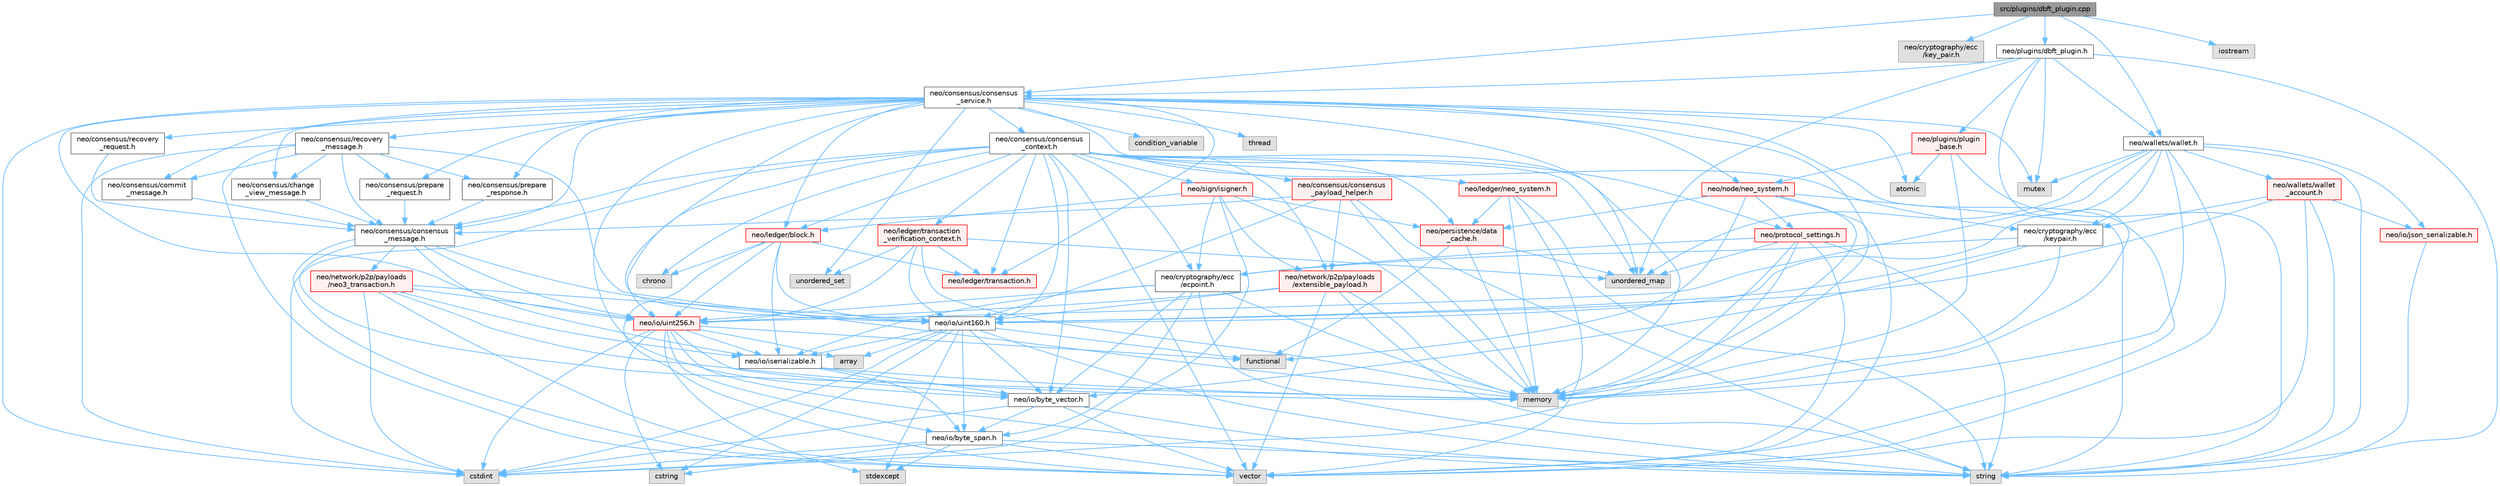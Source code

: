 digraph "src/plugins/dbft_plugin.cpp"
{
 // LATEX_PDF_SIZE
  bgcolor="transparent";
  edge [fontname=Helvetica,fontsize=10,labelfontname=Helvetica,labelfontsize=10];
  node [fontname=Helvetica,fontsize=10,shape=box,height=0.2,width=0.4];
  Node1 [id="Node000001",label="src/plugins/dbft_plugin.cpp",height=0.2,width=0.4,color="gray40", fillcolor="grey60", style="filled", fontcolor="black",tooltip=" "];
  Node1 -> Node2 [id="edge1_Node000001_Node000002",color="steelblue1",style="solid",tooltip=" "];
  Node2 [id="Node000002",label="neo/consensus/consensus\l_service.h",height=0.2,width=0.4,color="grey40", fillcolor="white", style="filled",URL="$consensus__service_8h.html",tooltip=" "];
  Node2 -> Node3 [id="edge2_Node000002_Node000003",color="steelblue1",style="solid",tooltip=" "];
  Node3 [id="Node000003",label="neo/consensus/change\l_view_message.h",height=0.2,width=0.4,color="grey40", fillcolor="white", style="filled",URL="$change__view__message_8h.html",tooltip=" "];
  Node3 -> Node4 [id="edge3_Node000003_Node000004",color="steelblue1",style="solid",tooltip=" "];
  Node4 [id="Node000004",label="neo/consensus/consensus\l_message.h",height=0.2,width=0.4,color="grey40", fillcolor="white", style="filled",URL="$consensus__message_8h.html",tooltip=" "];
  Node4 -> Node5 [id="edge4_Node000004_Node000005",color="steelblue1",style="solid",tooltip=" "];
  Node5 [id="Node000005",label="neo/io/iserializable.h",height=0.2,width=0.4,color="grey40", fillcolor="white", style="filled",URL="$iserializable_8h.html",tooltip=" "];
  Node5 -> Node6 [id="edge5_Node000005_Node000006",color="steelblue1",style="solid",tooltip=" "];
  Node6 [id="Node000006",label="neo/io/byte_span.h",height=0.2,width=0.4,color="grey40", fillcolor="white", style="filled",URL="$io_2byte__span_8h.html",tooltip=" "];
  Node6 -> Node7 [id="edge6_Node000006_Node000007",color="steelblue1",style="solid",tooltip=" "];
  Node7 [id="Node000007",label="cstdint",height=0.2,width=0.4,color="grey60", fillcolor="#E0E0E0", style="filled",tooltip=" "];
  Node6 -> Node8 [id="edge7_Node000006_Node000008",color="steelblue1",style="solid",tooltip=" "];
  Node8 [id="Node000008",label="cstring",height=0.2,width=0.4,color="grey60", fillcolor="#E0E0E0", style="filled",tooltip=" "];
  Node6 -> Node9 [id="edge8_Node000006_Node000009",color="steelblue1",style="solid",tooltip=" "];
  Node9 [id="Node000009",label="stdexcept",height=0.2,width=0.4,color="grey60", fillcolor="#E0E0E0", style="filled",tooltip=" "];
  Node6 -> Node10 [id="edge9_Node000006_Node000010",color="steelblue1",style="solid",tooltip=" "];
  Node10 [id="Node000010",label="string",height=0.2,width=0.4,color="grey60", fillcolor="#E0E0E0", style="filled",tooltip=" "];
  Node6 -> Node11 [id="edge10_Node000006_Node000011",color="steelblue1",style="solid",tooltip=" "];
  Node11 [id="Node000011",label="vector",height=0.2,width=0.4,color="grey60", fillcolor="#E0E0E0", style="filled",tooltip=" "];
  Node5 -> Node12 [id="edge11_Node000005_Node000012",color="steelblue1",style="solid",tooltip=" "];
  Node12 [id="Node000012",label="neo/io/byte_vector.h",height=0.2,width=0.4,color="grey40", fillcolor="white", style="filled",URL="$io_2byte__vector_8h.html",tooltip=" "];
  Node12 -> Node6 [id="edge12_Node000012_Node000006",color="steelblue1",style="solid",tooltip=" "];
  Node12 -> Node7 [id="edge13_Node000012_Node000007",color="steelblue1",style="solid",tooltip=" "];
  Node12 -> Node10 [id="edge14_Node000012_Node000010",color="steelblue1",style="solid",tooltip=" "];
  Node12 -> Node11 [id="edge15_Node000012_Node000011",color="steelblue1",style="solid",tooltip=" "];
  Node5 -> Node13 [id="edge16_Node000005_Node000013",color="steelblue1",style="solid",tooltip=" "];
  Node13 [id="Node000013",label="memory",height=0.2,width=0.4,color="grey60", fillcolor="#E0E0E0", style="filled",tooltip=" "];
  Node4 -> Node14 [id="edge17_Node000004_Node000014",color="steelblue1",style="solid",tooltip=" "];
  Node14 [id="Node000014",label="neo/io/uint160.h",height=0.2,width=0.4,color="grey40", fillcolor="white", style="filled",URL="$uint160_8h.html",tooltip=" "];
  Node14 -> Node6 [id="edge18_Node000014_Node000006",color="steelblue1",style="solid",tooltip=" "];
  Node14 -> Node12 [id="edge19_Node000014_Node000012",color="steelblue1",style="solid",tooltip=" "];
  Node14 -> Node5 [id="edge20_Node000014_Node000005",color="steelblue1",style="solid",tooltip=" "];
  Node14 -> Node15 [id="edge21_Node000014_Node000015",color="steelblue1",style="solid",tooltip=" "];
  Node15 [id="Node000015",label="array",height=0.2,width=0.4,color="grey60", fillcolor="#E0E0E0", style="filled",tooltip=" "];
  Node14 -> Node7 [id="edge22_Node000014_Node000007",color="steelblue1",style="solid",tooltip=" "];
  Node14 -> Node8 [id="edge23_Node000014_Node000008",color="steelblue1",style="solid",tooltip=" "];
  Node14 -> Node16 [id="edge24_Node000014_Node000016",color="steelblue1",style="solid",tooltip=" "];
  Node16 [id="Node000016",label="functional",height=0.2,width=0.4,color="grey60", fillcolor="#E0E0E0", style="filled",tooltip=" "];
  Node14 -> Node9 [id="edge25_Node000014_Node000009",color="steelblue1",style="solid",tooltip=" "];
  Node14 -> Node10 [id="edge26_Node000014_Node000010",color="steelblue1",style="solid",tooltip=" "];
  Node4 -> Node17 [id="edge27_Node000004_Node000017",color="steelblue1",style="solid",tooltip=" "];
  Node17 [id="Node000017",label="neo/io/uint256.h",height=0.2,width=0.4,color="red", fillcolor="#FFF0F0", style="filled",URL="$uint256_8h.html",tooltip=" "];
  Node17 -> Node6 [id="edge28_Node000017_Node000006",color="steelblue1",style="solid",tooltip=" "];
  Node17 -> Node12 [id="edge29_Node000017_Node000012",color="steelblue1",style="solid",tooltip=" "];
  Node17 -> Node5 [id="edge30_Node000017_Node000005",color="steelblue1",style="solid",tooltip=" "];
  Node17 -> Node15 [id="edge31_Node000017_Node000015",color="steelblue1",style="solid",tooltip=" "];
  Node17 -> Node7 [id="edge32_Node000017_Node000007",color="steelblue1",style="solid",tooltip=" "];
  Node17 -> Node8 [id="edge33_Node000017_Node000008",color="steelblue1",style="solid",tooltip=" "];
  Node17 -> Node16 [id="edge34_Node000017_Node000016",color="steelblue1",style="solid",tooltip=" "];
  Node17 -> Node9 [id="edge35_Node000017_Node000009",color="steelblue1",style="solid",tooltip=" "];
  Node17 -> Node10 [id="edge36_Node000017_Node000010",color="steelblue1",style="solid",tooltip=" "];
  Node4 -> Node19 [id="edge37_Node000004_Node000019",color="steelblue1",style="solid",tooltip=" "];
  Node19 [id="Node000019",label="neo/network/p2p/payloads\l/neo3_transaction.h",height=0.2,width=0.4,color="red", fillcolor="#FFF0F0", style="filled",URL="$neo3__transaction_8h.html",tooltip=" "];
  Node19 -> Node5 [id="edge38_Node000019_Node000005",color="steelblue1",style="solid",tooltip=" "];
  Node19 -> Node14 [id="edge39_Node000019_Node000014",color="steelblue1",style="solid",tooltip=" "];
  Node19 -> Node17 [id="edge40_Node000019_Node000017",color="steelblue1",style="solid",tooltip=" "];
  Node19 -> Node7 [id="edge41_Node000019_Node000007",color="steelblue1",style="solid",tooltip=" "];
  Node19 -> Node13 [id="edge42_Node000019_Node000013",color="steelblue1",style="solid",tooltip=" "];
  Node19 -> Node11 [id="edge43_Node000019_Node000011",color="steelblue1",style="solid",tooltip=" "];
  Node4 -> Node13 [id="edge44_Node000004_Node000013",color="steelblue1",style="solid",tooltip=" "];
  Node4 -> Node11 [id="edge45_Node000004_Node000011",color="steelblue1",style="solid",tooltip=" "];
  Node2 -> Node64 [id="edge46_Node000002_Node000064",color="steelblue1",style="solid",tooltip=" "];
  Node64 [id="Node000064",label="neo/consensus/commit\l_message.h",height=0.2,width=0.4,color="grey40", fillcolor="white", style="filled",URL="$commit__message_8h.html",tooltip=" "];
  Node64 -> Node4 [id="edge47_Node000064_Node000004",color="steelblue1",style="solid",tooltip=" "];
  Node2 -> Node65 [id="edge48_Node000002_Node000065",color="steelblue1",style="solid",tooltip=" "];
  Node65 [id="Node000065",label="neo/consensus/consensus\l_context.h",height=0.2,width=0.4,color="grey40", fillcolor="white", style="filled",URL="$consensus__context_8h.html",tooltip=" "];
  Node65 -> Node4 [id="edge49_Node000065_Node000004",color="steelblue1",style="solid",tooltip=" "];
  Node65 -> Node66 [id="edge50_Node000065_Node000066",color="steelblue1",style="solid",tooltip=" "];
  Node66 [id="Node000066",label="neo/consensus/consensus\l_payload_helper.h",height=0.2,width=0.4,color="red", fillcolor="#FFF0F0", style="filled",URL="$consensus__payload__helper_8h.html",tooltip=" "];
  Node66 -> Node4 [id="edge51_Node000066_Node000004",color="steelblue1",style="solid",tooltip=" "];
  Node66 -> Node14 [id="edge52_Node000066_Node000014",color="steelblue1",style="solid",tooltip=" "];
  Node66 -> Node68 [id="edge53_Node000066_Node000068",color="steelblue1",style="solid",tooltip=" "];
  Node68 [id="Node000068",label="neo/network/p2p/payloads\l/extensible_payload.h",height=0.2,width=0.4,color="red", fillcolor="#FFF0F0", style="filled",URL="$p2p_2payloads_2extensible__payload_8h.html",tooltip=" "];
  Node68 -> Node14 [id="edge54_Node000068_Node000014",color="steelblue1",style="solid",tooltip=" "];
  Node68 -> Node17 [id="edge55_Node000068_Node000017",color="steelblue1",style="solid",tooltip=" "];
  Node68 -> Node13 [id="edge56_Node000068_Node000013",color="steelblue1",style="solid",tooltip=" "];
  Node68 -> Node10 [id="edge57_Node000068_Node000010",color="steelblue1",style="solid",tooltip=" "];
  Node68 -> Node11 [id="edge58_Node000068_Node000011",color="steelblue1",style="solid",tooltip=" "];
  Node66 -> Node13 [id="edge59_Node000066_Node000013",color="steelblue1",style="solid",tooltip=" "];
  Node66 -> Node10 [id="edge60_Node000066_Node000010",color="steelblue1",style="solid",tooltip=" "];
  Node65 -> Node49 [id="edge61_Node000065_Node000049",color="steelblue1",style="solid",tooltip=" "];
  Node49 [id="Node000049",label="neo/cryptography/ecc\l/ecpoint.h",height=0.2,width=0.4,color="grey40", fillcolor="white", style="filled",URL="$ecpoint_8h.html",tooltip=" "];
  Node49 -> Node6 [id="edge62_Node000049_Node000006",color="steelblue1",style="solid",tooltip=" "];
  Node49 -> Node12 [id="edge63_Node000049_Node000012",color="steelblue1",style="solid",tooltip=" "];
  Node49 -> Node5 [id="edge64_Node000049_Node000005",color="steelblue1",style="solid",tooltip=" "];
  Node49 -> Node17 [id="edge65_Node000049_Node000017",color="steelblue1",style="solid",tooltip=" "];
  Node49 -> Node13 [id="edge66_Node000049_Node000013",color="steelblue1",style="solid",tooltip=" "];
  Node49 -> Node10 [id="edge67_Node000049_Node000010",color="steelblue1",style="solid",tooltip=" "];
  Node65 -> Node12 [id="edge68_Node000065_Node000012",color="steelblue1",style="solid",tooltip=" "];
  Node65 -> Node14 [id="edge69_Node000065_Node000014",color="steelblue1",style="solid",tooltip=" "];
  Node65 -> Node17 [id="edge70_Node000065_Node000017",color="steelblue1",style="solid",tooltip=" "];
  Node65 -> Node70 [id="edge71_Node000065_Node000070",color="steelblue1",style="solid",tooltip=" "];
  Node70 [id="Node000070",label="neo/ledger/block.h",height=0.2,width=0.4,color="red", fillcolor="#FFF0F0", style="filled",URL="$ledger_2block_8h.html",tooltip=" "];
  Node70 -> Node5 [id="edge72_Node000070_Node000005",color="steelblue1",style="solid",tooltip=" "];
  Node70 -> Node14 [id="edge73_Node000070_Node000014",color="steelblue1",style="solid",tooltip=" "];
  Node70 -> Node17 [id="edge74_Node000070_Node000017",color="steelblue1",style="solid",tooltip=" "];
  Node70 -> Node72 [id="edge75_Node000070_Node000072",color="steelblue1",style="solid",tooltip=" "];
  Node72 [id="Node000072",label="neo/ledger/transaction.h",height=0.2,width=0.4,color="red", fillcolor="#FFF0F0", style="filled",URL="$ledger_2transaction_8h.html",tooltip=" "];
  Node70 -> Node74 [id="edge76_Node000070_Node000074",color="steelblue1",style="solid",tooltip=" "];
  Node74 [id="Node000074",label="chrono",height=0.2,width=0.4,color="grey60", fillcolor="#E0E0E0", style="filled",tooltip=" "];
  Node70 -> Node11 [id="edge77_Node000070_Node000011",color="steelblue1",style="solid",tooltip=" "];
  Node65 -> Node75 [id="edge78_Node000065_Node000075",color="steelblue1",style="solid",tooltip=" "];
  Node75 [id="Node000075",label="neo/ledger/neo_system.h",height=0.2,width=0.4,color="red", fillcolor="#FFF0F0", style="filled",URL="$ledger_2neo__system_8h.html",tooltip=" "];
  Node75 -> Node81 [id="edge79_Node000075_Node000081",color="steelblue1",style="solid",tooltip=" "];
  Node81 [id="Node000081",label="neo/persistence/data\l_cache.h",height=0.2,width=0.4,color="red", fillcolor="#FFF0F0", style="filled",URL="$data__cache_8h.html",tooltip=" "];
  Node81 -> Node16 [id="edge80_Node000081_Node000016",color="steelblue1",style="solid",tooltip=" "];
  Node81 -> Node13 [id="edge81_Node000081_Node000013",color="steelblue1",style="solid",tooltip=" "];
  Node81 -> Node33 [id="edge82_Node000081_Node000033",color="steelblue1",style="solid",tooltip=" "];
  Node33 [id="Node000033",label="unordered_map",height=0.2,width=0.4,color="grey60", fillcolor="#E0E0E0", style="filled",tooltip=" "];
  Node75 -> Node13 [id="edge83_Node000075_Node000013",color="steelblue1",style="solid",tooltip=" "];
  Node75 -> Node10 [id="edge84_Node000075_Node000010",color="steelblue1",style="solid",tooltip=" "];
  Node75 -> Node11 [id="edge85_Node000075_Node000011",color="steelblue1",style="solid",tooltip=" "];
  Node65 -> Node72 [id="edge86_Node000065_Node000072",color="steelblue1",style="solid",tooltip=" "];
  Node65 -> Node135 [id="edge87_Node000065_Node000135",color="steelblue1",style="solid",tooltip=" "];
  Node135 [id="Node000135",label="neo/ledger/transaction\l_verification_context.h",height=0.2,width=0.4,color="red", fillcolor="#FFF0F0", style="filled",URL="$transaction__verification__context_8h.html",tooltip=" "];
  Node135 -> Node14 [id="edge88_Node000135_Node000014",color="steelblue1",style="solid",tooltip=" "];
  Node135 -> Node17 [id="edge89_Node000135_Node000017",color="steelblue1",style="solid",tooltip=" "];
  Node135 -> Node72 [id="edge90_Node000135_Node000072",color="steelblue1",style="solid",tooltip=" "];
  Node135 -> Node13 [id="edge91_Node000135_Node000013",color="steelblue1",style="solid",tooltip=" "];
  Node135 -> Node33 [id="edge92_Node000135_Node000033",color="steelblue1",style="solid",tooltip=" "];
  Node135 -> Node116 [id="edge93_Node000135_Node000116",color="steelblue1",style="solid",tooltip=" "];
  Node116 [id="Node000116",label="unordered_set",height=0.2,width=0.4,color="grey60", fillcolor="#E0E0E0", style="filled",tooltip=" "];
  Node65 -> Node68 [id="edge94_Node000065_Node000068",color="steelblue1",style="solid",tooltip=" "];
  Node65 -> Node81 [id="edge95_Node000065_Node000081",color="steelblue1",style="solid",tooltip=" "];
  Node65 -> Node99 [id="edge96_Node000065_Node000099",color="steelblue1",style="solid",tooltip=" "];
  Node99 [id="Node000099",label="neo/protocol_settings.h",height=0.2,width=0.4,color="red", fillcolor="#FFF0F0", style="filled",URL="$protocol__settings_8h.html",tooltip=" "];
  Node99 -> Node49 [id="edge97_Node000099_Node000049",color="steelblue1",style="solid",tooltip=" "];
  Node99 -> Node7 [id="edge98_Node000099_Node000007",color="steelblue1",style="solid",tooltip=" "];
  Node99 -> Node13 [id="edge99_Node000099_Node000013",color="steelblue1",style="solid",tooltip=" "];
  Node99 -> Node10 [id="edge100_Node000099_Node000010",color="steelblue1",style="solid",tooltip=" "];
  Node99 -> Node33 [id="edge101_Node000099_Node000033",color="steelblue1",style="solid",tooltip=" "];
  Node99 -> Node11 [id="edge102_Node000099_Node000011",color="steelblue1",style="solid",tooltip=" "];
  Node65 -> Node136 [id="edge103_Node000065_Node000136",color="steelblue1",style="solid",tooltip=" "];
  Node136 [id="Node000136",label="neo/sign/isigner.h",height=0.2,width=0.4,color="red", fillcolor="#FFF0F0", style="filled",URL="$isigner_8h.html",tooltip=" "];
  Node136 -> Node49 [id="edge104_Node000136_Node000049",color="steelblue1",style="solid",tooltip=" "];
  Node136 -> Node70 [id="edge105_Node000136_Node000070",color="steelblue1",style="solid",tooltip=" "];
  Node136 -> Node68 [id="edge106_Node000136_Node000068",color="steelblue1",style="solid",tooltip=" "];
  Node136 -> Node81 [id="edge107_Node000136_Node000081",color="steelblue1",style="solid",tooltip=" "];
  Node136 -> Node7 [id="edge108_Node000136_Node000007",color="steelblue1",style="solid",tooltip=" "];
  Node136 -> Node13 [id="edge109_Node000136_Node000013",color="steelblue1",style="solid",tooltip=" "];
  Node65 -> Node74 [id="edge110_Node000065_Node000074",color="steelblue1",style="solid",tooltip=" "];
  Node65 -> Node7 [id="edge111_Node000065_Node000007",color="steelblue1",style="solid",tooltip=" "];
  Node65 -> Node13 [id="edge112_Node000065_Node000013",color="steelblue1",style="solid",tooltip=" "];
  Node65 -> Node33 [id="edge113_Node000065_Node000033",color="steelblue1",style="solid",tooltip=" "];
  Node65 -> Node11 [id="edge114_Node000065_Node000011",color="steelblue1",style="solid",tooltip=" "];
  Node2 -> Node4 [id="edge115_Node000002_Node000004",color="steelblue1",style="solid",tooltip=" "];
  Node2 -> Node137 [id="edge116_Node000002_Node000137",color="steelblue1",style="solid",tooltip=" "];
  Node137 [id="Node000137",label="neo/consensus/prepare\l_request.h",height=0.2,width=0.4,color="grey40", fillcolor="white", style="filled",URL="$prepare__request_8h.html",tooltip=" "];
  Node137 -> Node4 [id="edge117_Node000137_Node000004",color="steelblue1",style="solid",tooltip=" "];
  Node2 -> Node138 [id="edge118_Node000002_Node000138",color="steelblue1",style="solid",tooltip=" "];
  Node138 [id="Node000138",label="neo/consensus/prepare\l_response.h",height=0.2,width=0.4,color="grey40", fillcolor="white", style="filled",URL="$prepare__response_8h.html",tooltip=" "];
  Node138 -> Node4 [id="edge119_Node000138_Node000004",color="steelblue1",style="solid",tooltip=" "];
  Node2 -> Node139 [id="edge120_Node000002_Node000139",color="steelblue1",style="solid",tooltip=" "];
  Node139 [id="Node000139",label="neo/consensus/recovery\l_message.h",height=0.2,width=0.4,color="grey40", fillcolor="white", style="filled",URL="$recovery__message_8h.html",tooltip=" "];
  Node139 -> Node3 [id="edge121_Node000139_Node000003",color="steelblue1",style="solid",tooltip=" "];
  Node139 -> Node64 [id="edge122_Node000139_Node000064",color="steelblue1",style="solid",tooltip=" "];
  Node139 -> Node4 [id="edge123_Node000139_Node000004",color="steelblue1",style="solid",tooltip=" "];
  Node139 -> Node137 [id="edge124_Node000139_Node000137",color="steelblue1",style="solid",tooltip=" "];
  Node139 -> Node138 [id="edge125_Node000139_Node000138",color="steelblue1",style="solid",tooltip=" "];
  Node139 -> Node7 [id="edge126_Node000139_Node000007",color="steelblue1",style="solid",tooltip=" "];
  Node139 -> Node13 [id="edge127_Node000139_Node000013",color="steelblue1",style="solid",tooltip=" "];
  Node139 -> Node11 [id="edge128_Node000139_Node000011",color="steelblue1",style="solid",tooltip=" "];
  Node2 -> Node140 [id="edge129_Node000002_Node000140",color="steelblue1",style="solid",tooltip=" "];
  Node140 [id="Node000140",label="neo/consensus/recovery\l_request.h",height=0.2,width=0.4,color="grey40", fillcolor="white", style="filled",URL="$recovery__request_8h.html",tooltip=" "];
  Node140 -> Node4 [id="edge130_Node000140_Node000004",color="steelblue1",style="solid",tooltip=" "];
  Node2 -> Node141 [id="edge131_Node000002_Node000141",color="steelblue1",style="solid",tooltip=" "];
  Node141 [id="Node000141",label="neo/cryptography/ecc\l/keypair.h",height=0.2,width=0.4,color="grey40", fillcolor="white", style="filled",URL="$keypair_8h.html",tooltip=" "];
  Node141 -> Node49 [id="edge132_Node000141_Node000049",color="steelblue1",style="solid",tooltip=" "];
  Node141 -> Node12 [id="edge133_Node000141_Node000012",color="steelblue1",style="solid",tooltip=" "];
  Node141 -> Node14 [id="edge134_Node000141_Node000014",color="steelblue1",style="solid",tooltip=" "];
  Node141 -> Node13 [id="edge135_Node000141_Node000013",color="steelblue1",style="solid",tooltip=" "];
  Node2 -> Node12 [id="edge136_Node000002_Node000012",color="steelblue1",style="solid",tooltip=" "];
  Node2 -> Node14 [id="edge137_Node000002_Node000014",color="steelblue1",style="solid",tooltip=" "];
  Node2 -> Node17 [id="edge138_Node000002_Node000017",color="steelblue1",style="solid",tooltip=" "];
  Node2 -> Node70 [id="edge139_Node000002_Node000070",color="steelblue1",style="solid",tooltip=" "];
  Node2 -> Node72 [id="edge140_Node000002_Node000072",color="steelblue1",style="solid",tooltip=" "];
  Node2 -> Node142 [id="edge141_Node000002_Node000142",color="steelblue1",style="solid",tooltip=" "];
  Node142 [id="Node000142",label="neo/node/neo_system.h",height=0.2,width=0.4,color="red", fillcolor="#FFF0F0", style="filled",URL="$node_2neo__system_8h.html",tooltip=" "];
  Node142 -> Node81 [id="edge142_Node000142_Node000081",color="steelblue1",style="solid",tooltip=" "];
  Node142 -> Node99 [id="edge143_Node000142_Node000099",color="steelblue1",style="solid",tooltip=" "];
  Node142 -> Node16 [id="edge144_Node000142_Node000016",color="steelblue1",style="solid",tooltip=" "];
  Node142 -> Node13 [id="edge145_Node000142_Node000013",color="steelblue1",style="solid",tooltip=" "];
  Node142 -> Node10 [id="edge146_Node000142_Node000010",color="steelblue1",style="solid",tooltip=" "];
  Node142 -> Node11 [id="edge147_Node000142_Node000011",color="steelblue1",style="solid",tooltip=" "];
  Node2 -> Node120 [id="edge148_Node000002_Node000120",color="steelblue1",style="solid",tooltip=" "];
  Node120 [id="Node000120",label="atomic",height=0.2,width=0.4,color="grey60", fillcolor="#E0E0E0", style="filled",tooltip=" "];
  Node2 -> Node121 [id="edge149_Node000002_Node000121",color="steelblue1",style="solid",tooltip=" "];
  Node121 [id="Node000121",label="condition_variable",height=0.2,width=0.4,color="grey60", fillcolor="#E0E0E0", style="filled",tooltip=" "];
  Node2 -> Node7 [id="edge150_Node000002_Node000007",color="steelblue1",style="solid",tooltip=" "];
  Node2 -> Node13 [id="edge151_Node000002_Node000013",color="steelblue1",style="solid",tooltip=" "];
  Node2 -> Node79 [id="edge152_Node000002_Node000079",color="steelblue1",style="solid",tooltip=" "];
  Node79 [id="Node000079",label="mutex",height=0.2,width=0.4,color="grey60", fillcolor="#E0E0E0", style="filled",tooltip=" "];
  Node2 -> Node123 [id="edge153_Node000002_Node000123",color="steelblue1",style="solid",tooltip=" "];
  Node123 [id="Node000123",label="thread",height=0.2,width=0.4,color="grey60", fillcolor="#E0E0E0", style="filled",tooltip=" "];
  Node2 -> Node33 [id="edge154_Node000002_Node000033",color="steelblue1",style="solid",tooltip=" "];
  Node2 -> Node116 [id="edge155_Node000002_Node000116",color="steelblue1",style="solid",tooltip=" "];
  Node2 -> Node11 [id="edge156_Node000002_Node000011",color="steelblue1",style="solid",tooltip=" "];
  Node1 -> Node163 [id="edge157_Node000001_Node000163",color="steelblue1",style="solid",tooltip=" "];
  Node163 [id="Node000163",label="neo/cryptography/ecc\l/key_pair.h",height=0.2,width=0.4,color="grey60", fillcolor="#E0E0E0", style="filled",tooltip=" "];
  Node1 -> Node164 [id="edge158_Node000001_Node000164",color="steelblue1",style="solid",tooltip=" "];
  Node164 [id="Node000164",label="neo/plugins/dbft_plugin.h",height=0.2,width=0.4,color="grey40", fillcolor="white", style="filled",URL="$dbft__plugin_8h.html",tooltip=" "];
  Node164 -> Node2 [id="edge159_Node000164_Node000002",color="steelblue1",style="solid",tooltip=" "];
  Node164 -> Node165 [id="edge160_Node000164_Node000165",color="steelblue1",style="solid",tooltip=" "];
  Node165 [id="Node000165",label="neo/plugins/plugin\l_base.h",height=0.2,width=0.4,color="red", fillcolor="#FFF0F0", style="filled",URL="$plugin__base_8h.html",tooltip=" "];
  Node165 -> Node142 [id="edge161_Node000165_Node000142",color="steelblue1",style="solid",tooltip=" "];
  Node165 -> Node120 [id="edge162_Node000165_Node000120",color="steelblue1",style="solid",tooltip=" "];
  Node165 -> Node13 [id="edge163_Node000165_Node000013",color="steelblue1",style="solid",tooltip=" "];
  Node165 -> Node10 [id="edge164_Node000165_Node000010",color="steelblue1",style="solid",tooltip=" "];
  Node164 -> Node199 [id="edge165_Node000164_Node000199",color="steelblue1",style="solid",tooltip=" "];
  Node199 [id="Node000199",label="neo/wallets/wallet.h",height=0.2,width=0.4,color="grey40", fillcolor="white", style="filled",URL="$wallet_8h.html",tooltip=" "];
  Node199 -> Node141 [id="edge166_Node000199_Node000141",color="steelblue1",style="solid",tooltip=" "];
  Node199 -> Node200 [id="edge167_Node000199_Node000200",color="steelblue1",style="solid",tooltip=" "];
  Node200 [id="Node000200",label="neo/io/json_serializable.h",height=0.2,width=0.4,color="red", fillcolor="#FFF0F0", style="filled",URL="$json__serializable_8h.html",tooltip=" "];
  Node200 -> Node10 [id="edge168_Node000200_Node000010",color="steelblue1",style="solid",tooltip=" "];
  Node199 -> Node14 [id="edge169_Node000199_Node000014",color="steelblue1",style="solid",tooltip=" "];
  Node199 -> Node17 [id="edge170_Node000199_Node000017",color="steelblue1",style="solid",tooltip=" "];
  Node199 -> Node201 [id="edge171_Node000199_Node000201",color="steelblue1",style="solid",tooltip=" "];
  Node201 [id="Node000201",label="neo/wallets/wallet\l_account.h",height=0.2,width=0.4,color="red", fillcolor="#FFF0F0", style="filled",URL="$wallet__account_8h.html",tooltip=" "];
  Node201 -> Node141 [id="edge172_Node000201_Node000141",color="steelblue1",style="solid",tooltip=" "];
  Node201 -> Node200 [id="edge173_Node000201_Node000200",color="steelblue1",style="solid",tooltip=" "];
  Node201 -> Node14 [id="edge174_Node000201_Node000014",color="steelblue1",style="solid",tooltip=" "];
  Node201 -> Node10 [id="edge175_Node000201_Node000010",color="steelblue1",style="solid",tooltip=" "];
  Node201 -> Node11 [id="edge176_Node000201_Node000011",color="steelblue1",style="solid",tooltip=" "];
  Node199 -> Node13 [id="edge177_Node000199_Node000013",color="steelblue1",style="solid",tooltip=" "];
  Node199 -> Node79 [id="edge178_Node000199_Node000079",color="steelblue1",style="solid",tooltip=" "];
  Node199 -> Node10 [id="edge179_Node000199_Node000010",color="steelblue1",style="solid",tooltip=" "];
  Node199 -> Node33 [id="edge180_Node000199_Node000033",color="steelblue1",style="solid",tooltip=" "];
  Node199 -> Node11 [id="edge181_Node000199_Node000011",color="steelblue1",style="solid",tooltip=" "];
  Node164 -> Node13 [id="edge182_Node000164_Node000013",color="steelblue1",style="solid",tooltip=" "];
  Node164 -> Node79 [id="edge183_Node000164_Node000079",color="steelblue1",style="solid",tooltip=" "];
  Node164 -> Node10 [id="edge184_Node000164_Node000010",color="steelblue1",style="solid",tooltip=" "];
  Node164 -> Node33 [id="edge185_Node000164_Node000033",color="steelblue1",style="solid",tooltip=" "];
  Node1 -> Node199 [id="edge186_Node000001_Node000199",color="steelblue1",style="solid",tooltip=" "];
  Node1 -> Node169 [id="edge187_Node000001_Node000169",color="steelblue1",style="solid",tooltip=" "];
  Node169 [id="Node000169",label="iostream",height=0.2,width=0.4,color="grey60", fillcolor="#E0E0E0", style="filled",tooltip=" "];
}
